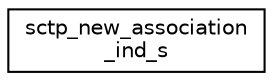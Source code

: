digraph "Graphical Class Hierarchy"
{
 // LATEX_PDF_SIZE
  edge [fontname="Helvetica",fontsize="10",labelfontname="Helvetica",labelfontsize="10"];
  node [fontname="Helvetica",fontsize="10",shape=record];
  rankdir="LR";
  Node0 [label="sctp_new_association\l_ind_s",height=0.2,width=0.4,color="black", fillcolor="white", style="filled",URL="$structsctp__new__association__ind__s.html",tooltip=" "];
}
